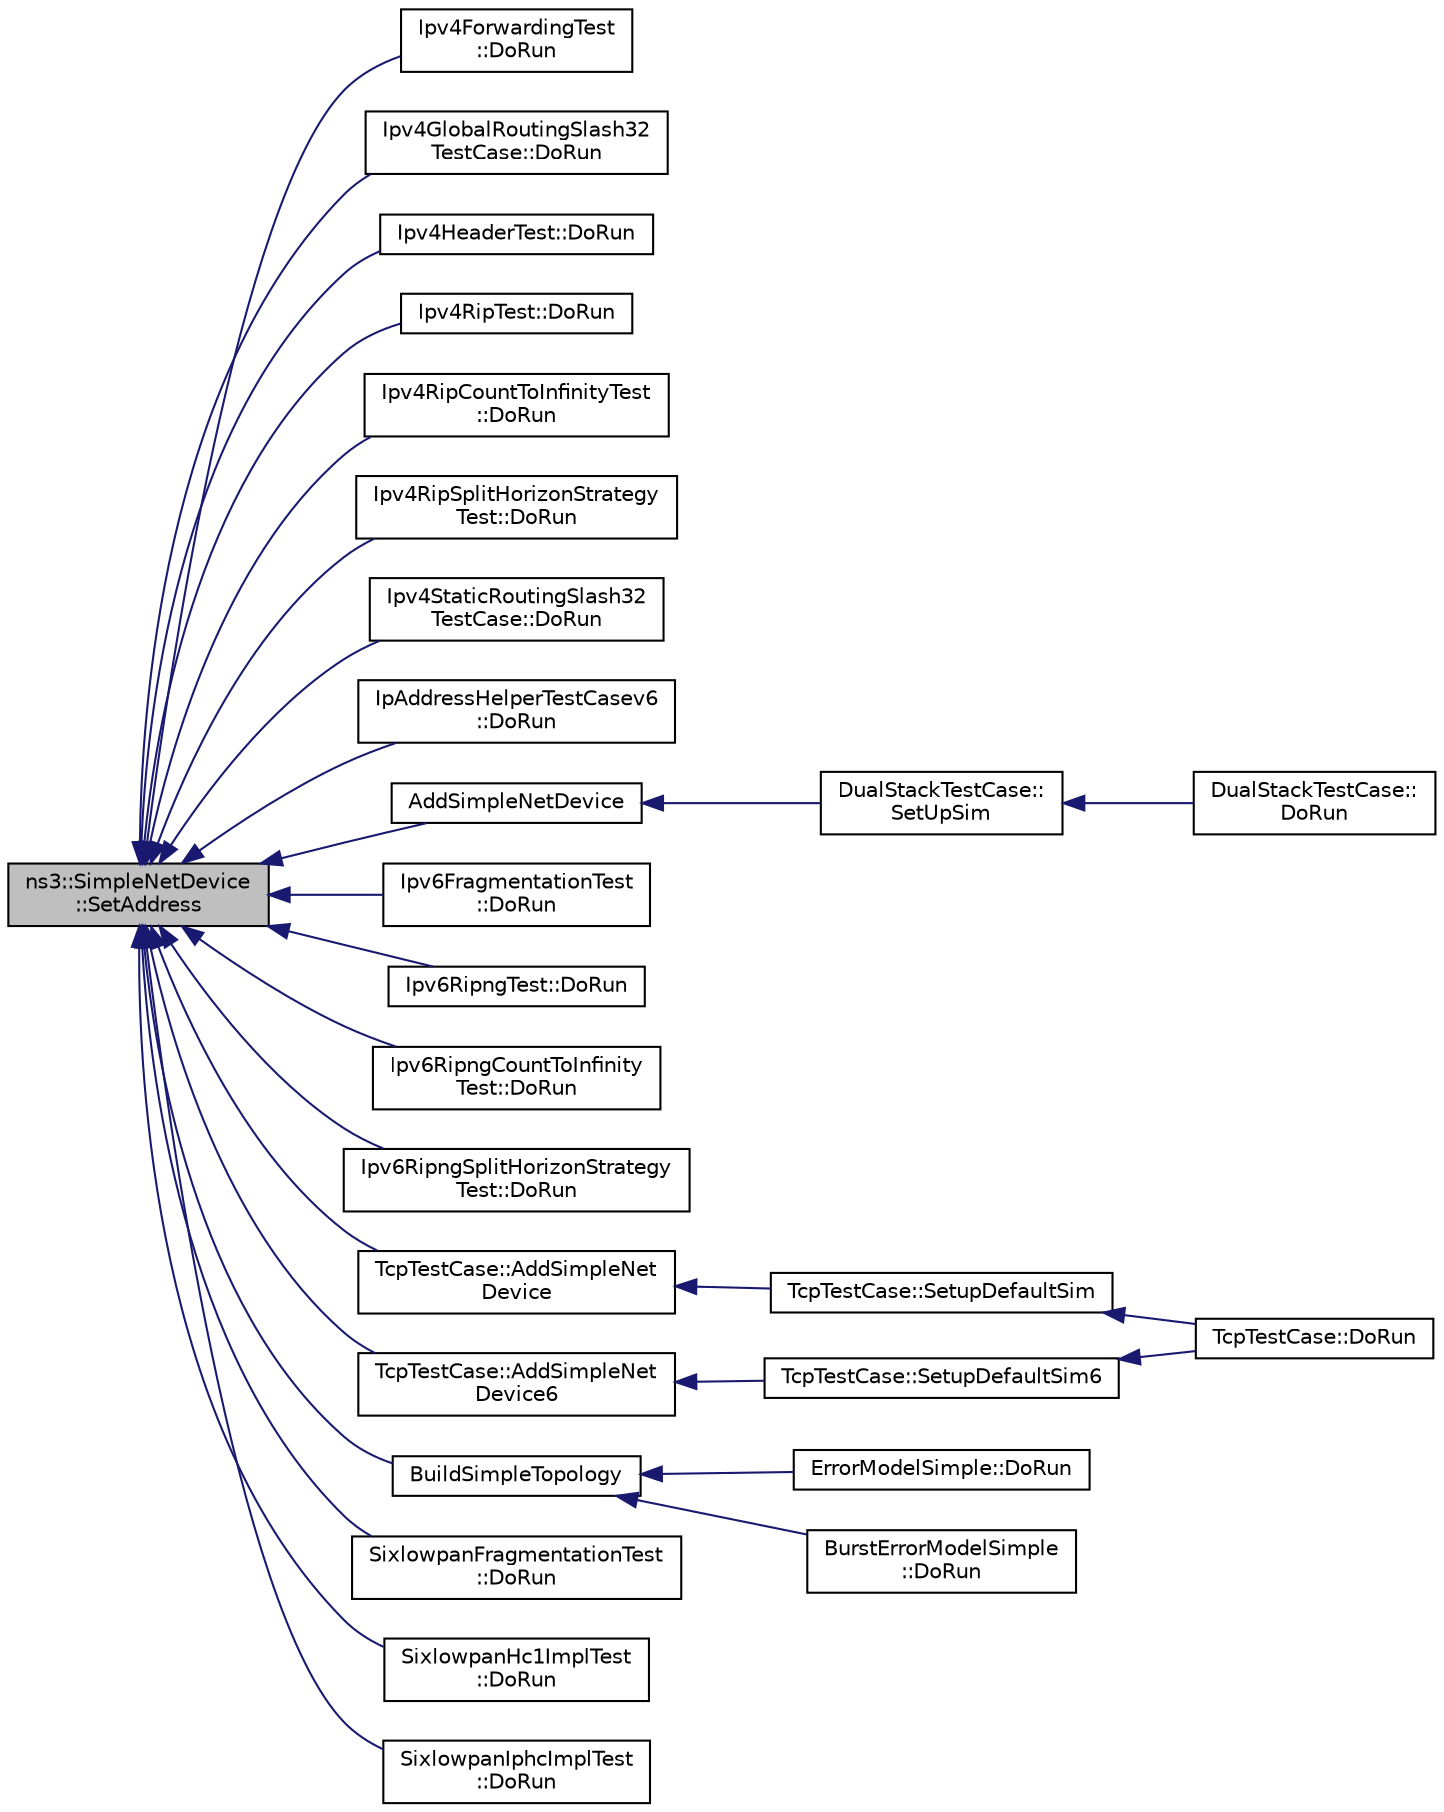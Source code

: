 digraph "ns3::SimpleNetDevice::SetAddress"
{
  edge [fontname="Helvetica",fontsize="10",labelfontname="Helvetica",labelfontsize="10"];
  node [fontname="Helvetica",fontsize="10",shape=record];
  rankdir="LR";
  Node1 [label="ns3::SimpleNetDevice\l::SetAddress",height=0.2,width=0.4,color="black", fillcolor="grey75", style="filled", fontcolor="black"];
  Node1 -> Node2 [dir="back",color="midnightblue",fontsize="10",style="solid"];
  Node2 [label="Ipv4ForwardingTest\l::DoRun",height=0.2,width=0.4,color="black", fillcolor="white", style="filled",URL="$db/d18/classIpv4ForwardingTest.html#aa3735e1731b087938e97f39b7d90dd35",tooltip="Implementation to actually run this TestCase. "];
  Node1 -> Node3 [dir="back",color="midnightblue",fontsize="10",style="solid"];
  Node3 [label="Ipv4GlobalRoutingSlash32\lTestCase::DoRun",height=0.2,width=0.4,color="black", fillcolor="white", style="filled",URL="$d0/dd2/classIpv4GlobalRoutingSlash32TestCase.html#a261a15e240910fb1981571e8e6cb294f",tooltip="Implementation to actually run this TestCase. "];
  Node1 -> Node4 [dir="back",color="midnightblue",fontsize="10",style="solid"];
  Node4 [label="Ipv4HeaderTest::DoRun",height=0.2,width=0.4,color="black", fillcolor="white", style="filled",URL="$d7/dba/classIpv4HeaderTest.html#ad9026591beb17db0d9cbff0c34f9f69d",tooltip="Implementation to actually run this TestCase. "];
  Node1 -> Node5 [dir="back",color="midnightblue",fontsize="10",style="solid"];
  Node5 [label="Ipv4RipTest::DoRun",height=0.2,width=0.4,color="black", fillcolor="white", style="filled",URL="$df/d3d/classIpv4RipTest.html#a4f355233f8793da9555cd544cd5893e9",tooltip="Implementation to actually run this TestCase. "];
  Node1 -> Node6 [dir="back",color="midnightblue",fontsize="10",style="solid"];
  Node6 [label="Ipv4RipCountToInfinityTest\l::DoRun",height=0.2,width=0.4,color="black", fillcolor="white", style="filled",URL="$db/dd9/classIpv4RipCountToInfinityTest.html#a98754dfc16633ff58db8cfd697dd9862",tooltip="Implementation to actually run this TestCase. "];
  Node1 -> Node7 [dir="back",color="midnightblue",fontsize="10",style="solid"];
  Node7 [label="Ipv4RipSplitHorizonStrategy\lTest::DoRun",height=0.2,width=0.4,color="black", fillcolor="white", style="filled",URL="$d7/d9e/classIpv4RipSplitHorizonStrategyTest.html#a2e1df0675ad2712888aa499ee0f7eac2",tooltip="Implementation to actually run this TestCase. "];
  Node1 -> Node8 [dir="back",color="midnightblue",fontsize="10",style="solid"];
  Node8 [label="Ipv4StaticRoutingSlash32\lTestCase::DoRun",height=0.2,width=0.4,color="black", fillcolor="white", style="filled",URL="$dd/d70/classIpv4StaticRoutingSlash32TestCase.html#a73d080d5a091f9198cc6611f042ff7ce",tooltip="Implementation to actually run this TestCase. "];
  Node1 -> Node9 [dir="back",color="midnightblue",fontsize="10",style="solid"];
  Node9 [label="IpAddressHelperTestCasev6\l::DoRun",height=0.2,width=0.4,color="black", fillcolor="white", style="filled",URL="$dc/d80/classIpAddressHelperTestCasev6.html#a784cec04a31e92a998b06becb3538e2d",tooltip="Implementation to actually run this TestCase. "];
  Node1 -> Node10 [dir="back",color="midnightblue",fontsize="10",style="solid"];
  Node10 [label="AddSimpleNetDevice",height=0.2,width=0.4,color="black", fillcolor="white", style="filled",URL="$d1/dde/ipv6-dual-stack-test-suite_8cc.html#ae9689e23d0a3932740b53b4c856238ee"];
  Node10 -> Node11 [dir="back",color="midnightblue",fontsize="10",style="solid"];
  Node11 [label="DualStackTestCase::\lSetUpSim",height=0.2,width=0.4,color="black", fillcolor="white", style="filled",URL="$d1/d1d/classDualStackTestCase.html#a04e3c01a5d12957f1f69d2df2e2c734c",tooltip="Setup the test. "];
  Node11 -> Node12 [dir="back",color="midnightblue",fontsize="10",style="solid"];
  Node12 [label="DualStackTestCase::\lDoRun",height=0.2,width=0.4,color="black", fillcolor="white", style="filled",URL="$d1/d1d/classDualStackTestCase.html#a56472b295c6821c1380df84b130e6399",tooltip="Implementation to actually run this TestCase. "];
  Node1 -> Node13 [dir="back",color="midnightblue",fontsize="10",style="solid"];
  Node13 [label="Ipv6FragmentationTest\l::DoRun",height=0.2,width=0.4,color="black", fillcolor="white", style="filled",URL="$d1/dbc/classIpv6FragmentationTest.html#a83bd2f74ceac188b83cfb604a90c7b7b",tooltip="Implementation to actually run this TestCase. "];
  Node1 -> Node14 [dir="back",color="midnightblue",fontsize="10",style="solid"];
  Node14 [label="Ipv6RipngTest::DoRun",height=0.2,width=0.4,color="black", fillcolor="white", style="filled",URL="$d5/d9f/classIpv6RipngTest.html#a17887a8153acca820752d31c2b49ac50",tooltip="Implementation to actually run this TestCase. "];
  Node1 -> Node15 [dir="back",color="midnightblue",fontsize="10",style="solid"];
  Node15 [label="Ipv6RipngCountToInfinity\lTest::DoRun",height=0.2,width=0.4,color="black", fillcolor="white", style="filled",URL="$d9/d6e/classIpv6RipngCountToInfinityTest.html#af62c0342d626eafa5b632b92c8636eb3",tooltip="Implementation to actually run this TestCase. "];
  Node1 -> Node16 [dir="back",color="midnightblue",fontsize="10",style="solid"];
  Node16 [label="Ipv6RipngSplitHorizonStrategy\lTest::DoRun",height=0.2,width=0.4,color="black", fillcolor="white", style="filled",URL="$df/daf/classIpv6RipngSplitHorizonStrategyTest.html#a8e3dad1362842eedd70ef21bff0a75c5",tooltip="Implementation to actually run this TestCase. "];
  Node1 -> Node17 [dir="back",color="midnightblue",fontsize="10",style="solid"];
  Node17 [label="TcpTestCase::AddSimpleNet\lDevice",height=0.2,width=0.4,color="black", fillcolor="white", style="filled",URL="$de/dae/classTcpTestCase.html#a0cbbee626d01b80c78677c0a957ffd88",tooltip="Add a SimpleNetDevice to a node (IPv4 version). "];
  Node17 -> Node18 [dir="back",color="midnightblue",fontsize="10",style="solid"];
  Node18 [label="TcpTestCase::SetupDefaultSim",height=0.2,width=0.4,color="black", fillcolor="white", style="filled",URL="$de/dae/classTcpTestCase.html#aa0635586d1df558a59adf3ab92cdd511",tooltip="Setup the test (IPv4 version). "];
  Node18 -> Node19 [dir="back",color="midnightblue",fontsize="10",style="solid"];
  Node19 [label="TcpTestCase::DoRun",height=0.2,width=0.4,color="black", fillcolor="white", style="filled",URL="$de/dae/classTcpTestCase.html#a8c4c4fa54e3c71ae1fca781357605134",tooltip="Implementation to actually run this TestCase. "];
  Node1 -> Node20 [dir="back",color="midnightblue",fontsize="10",style="solid"];
  Node20 [label="TcpTestCase::AddSimpleNet\lDevice6",height=0.2,width=0.4,color="black", fillcolor="white", style="filled",URL="$de/dae/classTcpTestCase.html#a4385a5d6f0b5fcf2dbbe1cccb0810ea9",tooltip="Add a SimpleNetDevice to a node (IPv6 version). "];
  Node20 -> Node21 [dir="back",color="midnightblue",fontsize="10",style="solid"];
  Node21 [label="TcpTestCase::SetupDefaultSim6",height=0.2,width=0.4,color="black", fillcolor="white", style="filled",URL="$de/dae/classTcpTestCase.html#ad45a412dd010f36d8b396ab83df8acd6",tooltip="Setup the test (IPv6 version). "];
  Node21 -> Node19 [dir="back",color="midnightblue",fontsize="10",style="solid"];
  Node1 -> Node22 [dir="back",color="midnightblue",fontsize="10",style="solid"];
  Node22 [label="BuildSimpleTopology",height=0.2,width=0.4,color="black", fillcolor="white", style="filled",URL="$dd/d2b/error-model-test-suite_8cc.html#af6fe24088bb4cfa248fc1b0bad6e1dfc"];
  Node22 -> Node23 [dir="back",color="midnightblue",fontsize="10",style="solid"];
  Node23 [label="ErrorModelSimple::DoRun",height=0.2,width=0.4,color="black", fillcolor="white", style="filled",URL="$d1/ddb/classErrorModelSimple.html#a84102bc3eba0940652e50e78771e1852",tooltip="Implementation to actually run this TestCase. "];
  Node22 -> Node24 [dir="back",color="midnightblue",fontsize="10",style="solid"];
  Node24 [label="BurstErrorModelSimple\l::DoRun",height=0.2,width=0.4,color="black", fillcolor="white", style="filled",URL="$d1/d69/classBurstErrorModelSimple.html#a9db92cbfd5b55bd457a776aaf418de37",tooltip="Implementation to actually run this TestCase. "];
  Node1 -> Node25 [dir="back",color="midnightblue",fontsize="10",style="solid"];
  Node25 [label="SixlowpanFragmentationTest\l::DoRun",height=0.2,width=0.4,color="black", fillcolor="white", style="filled",URL="$df/dc3/classSixlowpanFragmentationTest.html#ae85beebff8e7d4f8c1e108beb17df274",tooltip="Implementation to actually run this TestCase. "];
  Node1 -> Node26 [dir="back",color="midnightblue",fontsize="10",style="solid"];
  Node26 [label="SixlowpanHc1ImplTest\l::DoRun",height=0.2,width=0.4,color="black", fillcolor="white", style="filled",URL="$dc/d9d/classSixlowpanHc1ImplTest.html#aa79a7268da3494e740b28d19c4ec734c",tooltip="Implementation to actually run this TestCase. "];
  Node1 -> Node27 [dir="back",color="midnightblue",fontsize="10",style="solid"];
  Node27 [label="SixlowpanIphcImplTest\l::DoRun",height=0.2,width=0.4,color="black", fillcolor="white", style="filled",URL="$d7/dd2/classSixlowpanIphcImplTest.html#a9fb0641fca5f024ac67c07510f418c02",tooltip="Implementation to actually run this TestCase. "];
}

